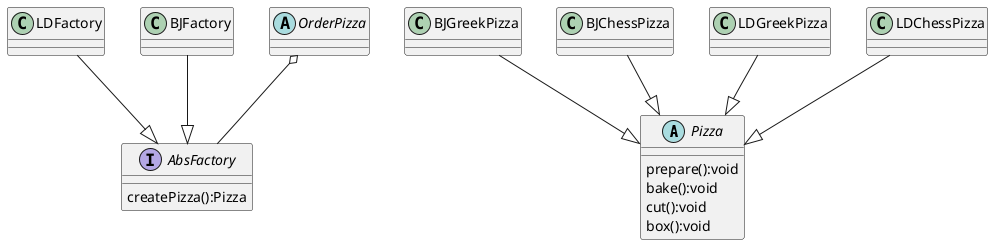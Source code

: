 @startuml

together {
    abstract class Pizza {
        prepare():void
        bake():void
        cut():void
        box():void
    }

    class LDChessPizza

    class LDGreekPizza

    class BJChessPizza

    class BJGreekPizza
}



interface AbsFactory{
    createPizza():Pizza
}


together {
    abstract class OrderPizza
    class BJFactory
    class LDFactory
}

BJChessPizza --|> Pizza
BJGreekPizza --|> Pizza
LDChessPizza --|> Pizza
LDGreekPizza --|> Pizza



BJFactory --|> AbsFactory
LDFactory --|> AbsFactory
AbsFactory --o OrderPizza

@enduml